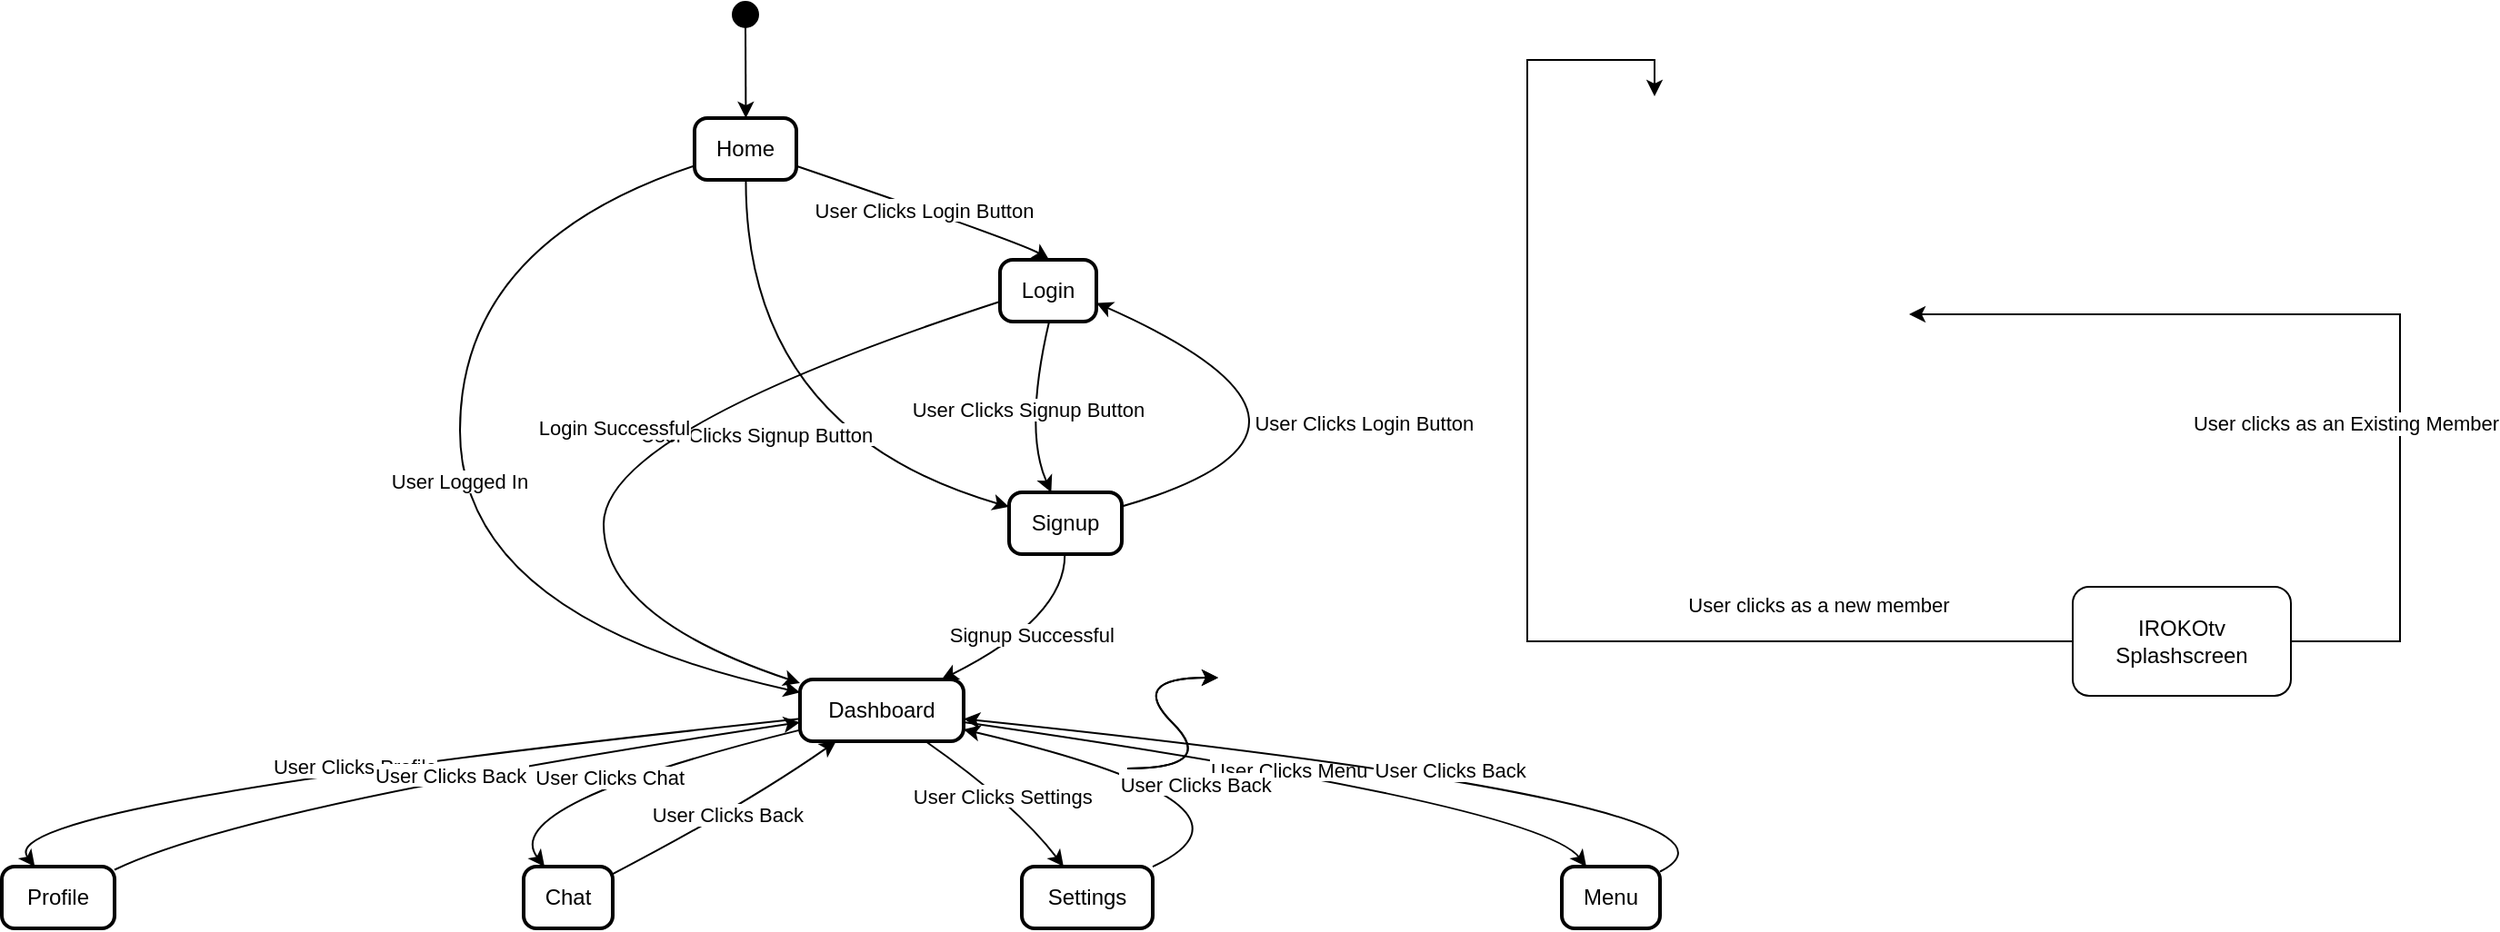 <mxfile version="21.1.4" type="github">
  <diagram name="Page-1" id="uOVy3wJpzC3XcZ-4sTor">
    <mxGraphModel dx="1434" dy="788" grid="1" gridSize="10" guides="1" tooltips="1" connect="1" arrows="1" fold="1" page="1" pageScale="1" pageWidth="827" pageHeight="1169" math="0" shadow="0">
      <root>
        <mxCell id="0" />
        <mxCell id="1" parent="0" />
        <mxCell id="2" value="" style="ellipse;fillColor=strokeColor;" parent="1" vertex="1">
          <mxGeometry x="483" y="8" width="14" height="14" as="geometry" />
        </mxCell>
        <mxCell id="3" value="Home" style="rounded=1;absoluteArcSize=1;arcSize=14;whiteSpace=wrap;strokeWidth=2;" parent="1" vertex="1">
          <mxGeometry x="462" y="72" width="56" height="34" as="geometry" />
        </mxCell>
        <mxCell id="4" value="Login" style="rounded=1;absoluteArcSize=1;arcSize=14;whiteSpace=wrap;strokeWidth=2;" parent="1" vertex="1">
          <mxGeometry x="630" y="150" width="53" height="34" as="geometry" />
        </mxCell>
        <mxCell id="5" value="Signup" style="rounded=1;absoluteArcSize=1;arcSize=14;whiteSpace=wrap;strokeWidth=2;" parent="1" vertex="1">
          <mxGeometry x="635" y="278" width="62" height="34" as="geometry" />
        </mxCell>
        <mxCell id="6" value="Dashboard" style="rounded=1;absoluteArcSize=1;arcSize=14;whiteSpace=wrap;strokeWidth=2;" parent="1" vertex="1">
          <mxGeometry x="520" y="381" width="90" height="34" as="geometry" />
        </mxCell>
        <mxCell id="7" value="Profile" style="rounded=1;absoluteArcSize=1;arcSize=14;whiteSpace=wrap;strokeWidth=2;" parent="1" vertex="1">
          <mxGeometry x="81" y="484" width="62" height="34" as="geometry" />
        </mxCell>
        <mxCell id="8" value="Chat" style="rounded=1;absoluteArcSize=1;arcSize=14;whiteSpace=wrap;strokeWidth=2;" parent="1" vertex="1">
          <mxGeometry x="368" y="484" width="49" height="34" as="geometry" />
        </mxCell>
        <mxCell id="9" value="Settings" style="rounded=1;absoluteArcSize=1;arcSize=14;whiteSpace=wrap;strokeWidth=2;" parent="1" vertex="1">
          <mxGeometry x="642" y="484" width="72" height="34" as="geometry" />
        </mxCell>
        <mxCell id="10" value="Menu" style="rounded=1;absoluteArcSize=1;arcSize=14;whiteSpace=wrap;strokeWidth=2;" parent="1" vertex="1">
          <mxGeometry x="939" y="484" width="54" height="34" as="geometry" />
        </mxCell>
        <mxCell id="11" value="" style="curved=1;startArrow=none;;exitX=0.516;exitY=1;entryX=0.504;entryY=0;" parent="1" source="2" target="3" edge="1">
          <mxGeometry relative="1" as="geometry">
            <Array as="points" />
          </mxGeometry>
        </mxCell>
        <mxCell id="12" value="User Clicks Login Button" style="curved=1;startArrow=none;;exitX=1.007;exitY=0.779;entryX=0.51;entryY=0;" parent="1" source="3" target="4" edge="1">
          <mxGeometry relative="1" as="geometry">
            <Array as="points">
              <mxPoint x="643" y="141" />
            </Array>
          </mxGeometry>
        </mxCell>
        <mxCell id="13" value="User Clicks Signup Button" style="curved=1;startArrow=none;;exitX=0.504;exitY=1;entryX=-0.004;entryY=0.233;" parent="1" source="3" target="5" edge="1">
          <mxGeometry relative="1" as="geometry">
            <Array as="points">
              <mxPoint x="490" y="244" />
            </Array>
          </mxGeometry>
        </mxCell>
        <mxCell id="14" value="User Logged In" style="curved=1;startArrow=none;;exitX=0.001;exitY=0.772;entryX=-0.004;entryY=0.206;" parent="1" source="3" target="6" edge="1">
          <mxGeometry relative="1" as="geometry">
            <Array as="points">
              <mxPoint x="333" y="141" />
              <mxPoint x="333" y="347" />
            </Array>
          </mxGeometry>
        </mxCell>
        <mxCell id="15" value="Login Successful" style="curved=1;startArrow=none;;exitX=0.007;exitY=0.674;entryX=-0.004;entryY=0.056;" parent="1" source="4" target="6" edge="1">
          <mxGeometry relative="1" as="geometry">
            <Array as="points">
              <mxPoint x="412" y="244" />
              <mxPoint x="412" y="347" />
            </Array>
          </mxGeometry>
        </mxCell>
        <mxCell id="16" value="User Clicks Signup Button" style="curved=1;startArrow=none;;exitX=0.51;exitY=1;entryX=0.374;entryY=0;" parent="1" source="4" target="5" edge="1">
          <mxGeometry relative="1" as="geometry">
            <Array as="points">
              <mxPoint x="643" y="244" />
            </Array>
          </mxGeometry>
        </mxCell>
        <mxCell id="17" value="Signup Successful" style="curved=1;startArrow=none;;exitX=0.494;exitY=1;entryX=0.865;entryY=0;" parent="1" source="5" target="6" edge="1">
          <mxGeometry relative="1" as="geometry">
            <Array as="points">
              <mxPoint x="666" y="347" />
            </Array>
          </mxGeometry>
        </mxCell>
        <mxCell id="18" value="User Clicks Login Button" style="curved=1;startArrow=none;;exitX=0.992;exitY=0.233;entryX=1.013;entryY=0.704;" parent="1" source="5" target="4" edge="1">
          <mxGeometry relative="1" as="geometry">
            <Array as="points">
              <mxPoint x="841" y="244" />
            </Array>
          </mxGeometry>
        </mxCell>
        <mxCell id="19" value="User Clicks Profile" style="curved=1;startArrow=none;;exitX=-0.004;exitY=0.638;entryX=0.293;entryY=0;" parent="1" source="6" target="7" edge="1">
          <mxGeometry relative="1" as="geometry">
            <Array as="points">
              <mxPoint x="73" y="450" />
            </Array>
          </mxGeometry>
        </mxCell>
        <mxCell id="20" value="User Clicks Chat" style="curved=1;startArrow=none;;exitX=-0.004;exitY=0.821;entryX=0.235;entryY=0;" parent="1" source="6" target="8" edge="1">
          <mxGeometry relative="1" as="geometry">
            <Array as="points">
              <mxPoint x="353" y="450" />
            </Array>
          </mxGeometry>
        </mxCell>
        <mxCell id="21" value="User Clicks Settings" style="curved=1;startArrow=none;;exitX=0.767;exitY=1;entryX=0.319;entryY=0;" parent="1" source="6" target="9" edge="1">
          <mxGeometry relative="1" as="geometry">
            <Array as="points">
              <mxPoint x="639" y="450" />
            </Array>
          </mxGeometry>
        </mxCell>
        <mxCell id="22" value="User Clicks Menu" style="curved=1;startArrow=none;;exitX=0.991;exitY=0.687;entryX=0.25;entryY=0;" parent="1" source="6" target="10" edge="1">
          <mxGeometry relative="1" as="geometry">
            <Array as="points">
              <mxPoint x="926" y="450" />
            </Array>
          </mxGeometry>
        </mxCell>
        <mxCell id="23" value="User Clicks Back" style="curved=1;startArrow=none;;exitX=1.003;exitY=0.049;entryX=-0.004;entryY=0.695;" parent="1" source="7" target="6" edge="1">
          <mxGeometry relative="1" as="geometry">
            <Array as="points">
              <mxPoint x="217" y="450" />
            </Array>
          </mxGeometry>
        </mxCell>
        <mxCell id="24" value="User Clicks Back" style="curved=1;startArrow=none;;exitX=0.996;exitY=0.122;entryX=0.221;entryY=1;" parent="1" source="8" target="6" edge="1">
          <mxGeometry relative="1" as="geometry">
            <Array as="points">
              <mxPoint x="490" y="450" />
            </Array>
          </mxGeometry>
        </mxCell>
        <mxCell id="25" value="User Clicks Back" style="curved=1;startArrow=none;;exitX=1.001;exitY=0;entryX=0.991;entryY=0.804;" parent="1" source="9" target="6" edge="1">
          <mxGeometry relative="1" as="geometry">
            <Array as="points">
              <mxPoint x="787" y="450" />
            </Array>
          </mxGeometry>
        </mxCell>
        <mxCell id="26" value="User Clicks Back" style="curved=1;startArrow=none;;exitX=0.988;exitY=0.091;entryX=0.991;entryY=0.635;" parent="1" source="10" target="6" edge="1">
          <mxGeometry relative="1" as="geometry">
            <Array as="points">
              <mxPoint x="1065" y="450" />
            </Array>
          </mxGeometry>
        </mxCell>
        <mxCell id="NvMITWCKCepbra7Trw4n-29" value="User clicks as an Existing Member&lt;br&gt;" style="edgeStyle=orthogonalEdgeStyle;rounded=0;orthogonalLoop=1;jettySize=auto;html=1;" edge="1" parent="1" source="NvMITWCKCepbra7Trw4n-26">
          <mxGeometry x="0.059" y="60" relative="1" as="geometry">
            <mxPoint x="1130" y="180" as="targetPoint" />
            <Array as="points">
              <mxPoint x="1400" y="360" />
              <mxPoint x="1400" y="180" />
            </Array>
            <mxPoint as="offset" />
          </mxGeometry>
        </mxCell>
        <mxCell id="NvMITWCKCepbra7Trw4n-30" value="User clicks as a new member&lt;br&gt;" style="edgeStyle=orthogonalEdgeStyle;rounded=0;orthogonalLoop=1;jettySize=auto;html=1;" edge="1" parent="1" source="NvMITWCKCepbra7Trw4n-26">
          <mxGeometry x="-0.606" y="-20" relative="1" as="geometry">
            <mxPoint x="990" y="60" as="targetPoint" />
            <Array as="points">
              <mxPoint x="920" y="360" />
              <mxPoint x="920" y="40" />
            </Array>
            <mxPoint as="offset" />
          </mxGeometry>
        </mxCell>
        <mxCell id="NvMITWCKCepbra7Trw4n-26" value="IROKOtv Splashscreen" style="rounded=1;whiteSpace=wrap;html=1;" vertex="1" parent="1">
          <mxGeometry x="1220" y="330" width="120" height="60" as="geometry" />
        </mxCell>
        <mxCell id="NvMITWCKCepbra7Trw4n-27" value="" style="curved=1;endArrow=classic;html=1;rounded=0;" edge="1" parent="1">
          <mxGeometry width="50" height="50" relative="1" as="geometry">
            <mxPoint x="700" y="430" as="sourcePoint" />
            <mxPoint x="750" y="380" as="targetPoint" />
            <Array as="points">
              <mxPoint x="750" y="430" />
              <mxPoint x="700" y="380" />
            </Array>
          </mxGeometry>
        </mxCell>
        <mxCell id="NvMITWCKCepbra7Trw4n-28" value="" style="curved=1;endArrow=classic;html=1;rounded=0;" edge="1" parent="1">
          <mxGeometry width="50" height="50" relative="1" as="geometry">
            <mxPoint x="700" y="430" as="sourcePoint" />
            <mxPoint x="750" y="380" as="targetPoint" />
            <Array as="points">
              <mxPoint x="750" y="430" />
              <mxPoint x="700" y="380" />
            </Array>
          </mxGeometry>
        </mxCell>
      </root>
    </mxGraphModel>
  </diagram>
</mxfile>
